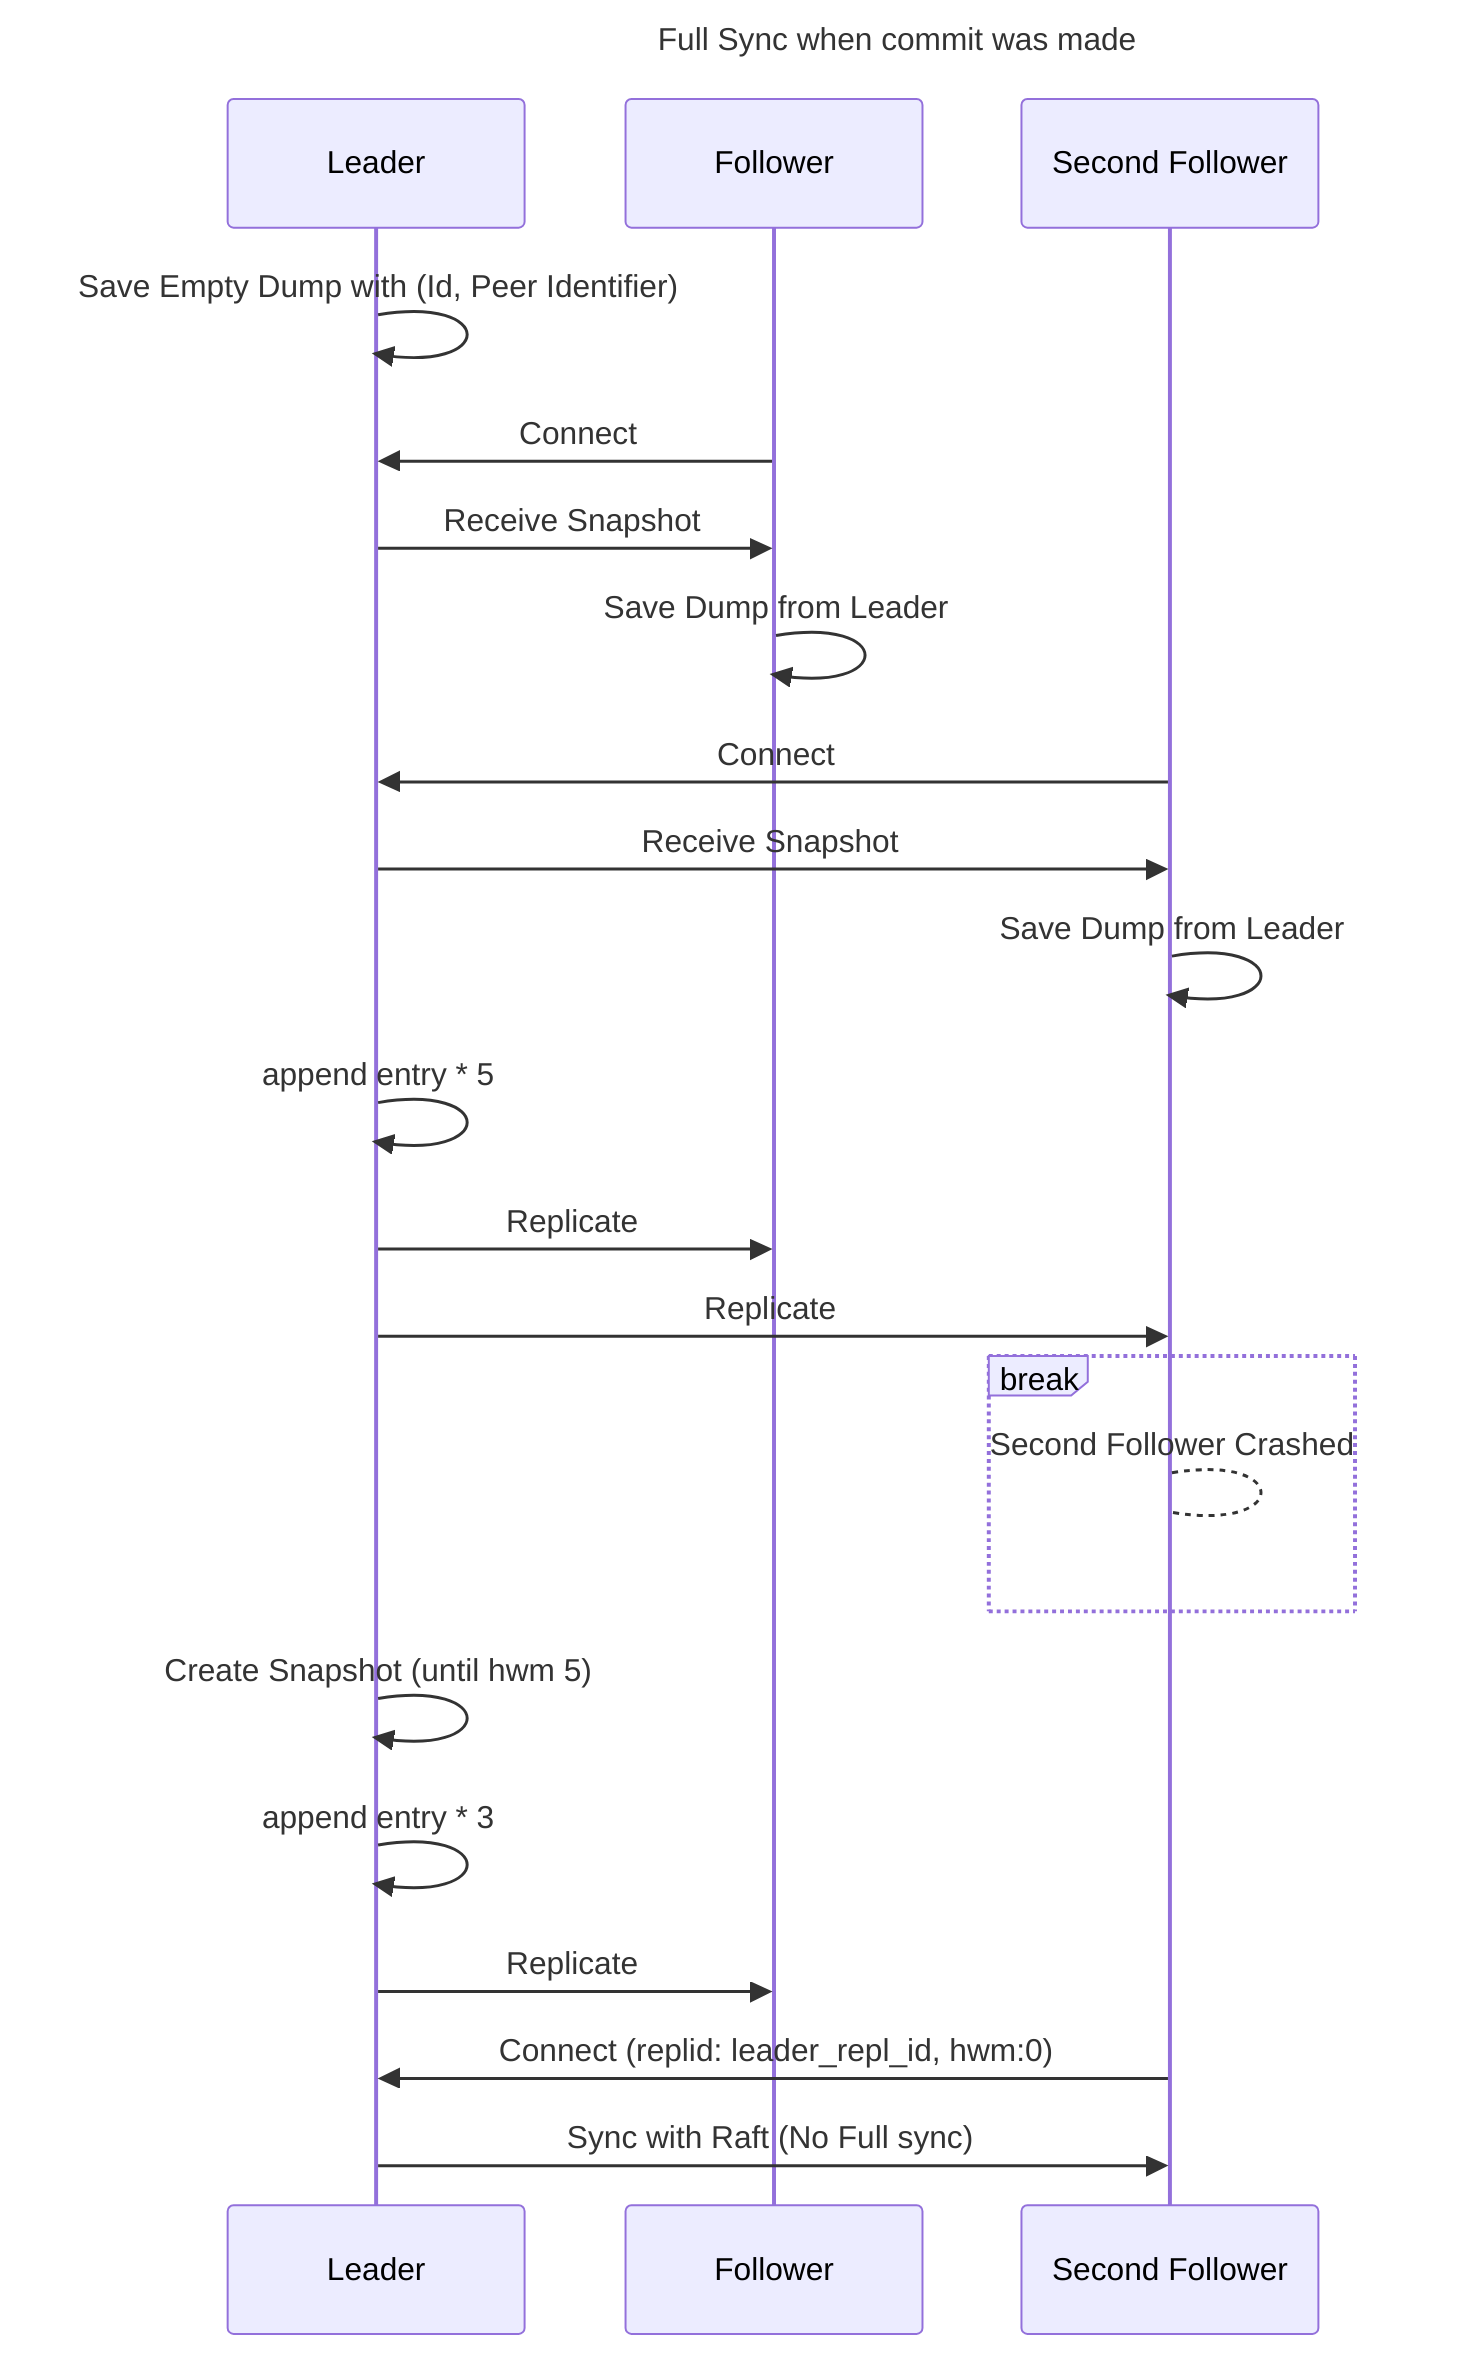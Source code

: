 ---
title: Full Sync when commit was made
---
sequenceDiagram
    participant L as Leader
    participant F as Follower
    participant SF as Second Follower
    L ->> L: Save Empty Dump with (Id, Peer Identifier)
    F ->> L: Connect
    L ->> F: Receive Snapshot
    F ->> F: Save Dump from Leader
    SF ->> L: Connect
    L ->> SF: Receive Snapshot
    SF ->> SF: Save Dump from Leader
    L ->> L: append entry * 5
    L ->> F: Replicate
    L ->> SF: Replicate
    break
        SF --> SF: Second Follower Crashed
    end
    L ->> L: Create Snapshot (until hwm 5)
    L ->> L: append entry * 3
    L ->> F: Replicate

    SF ->> L: Connect (replid: leader_repl_id, hwm:0)
    L ->> SF: Sync with Raft (No Full sync)